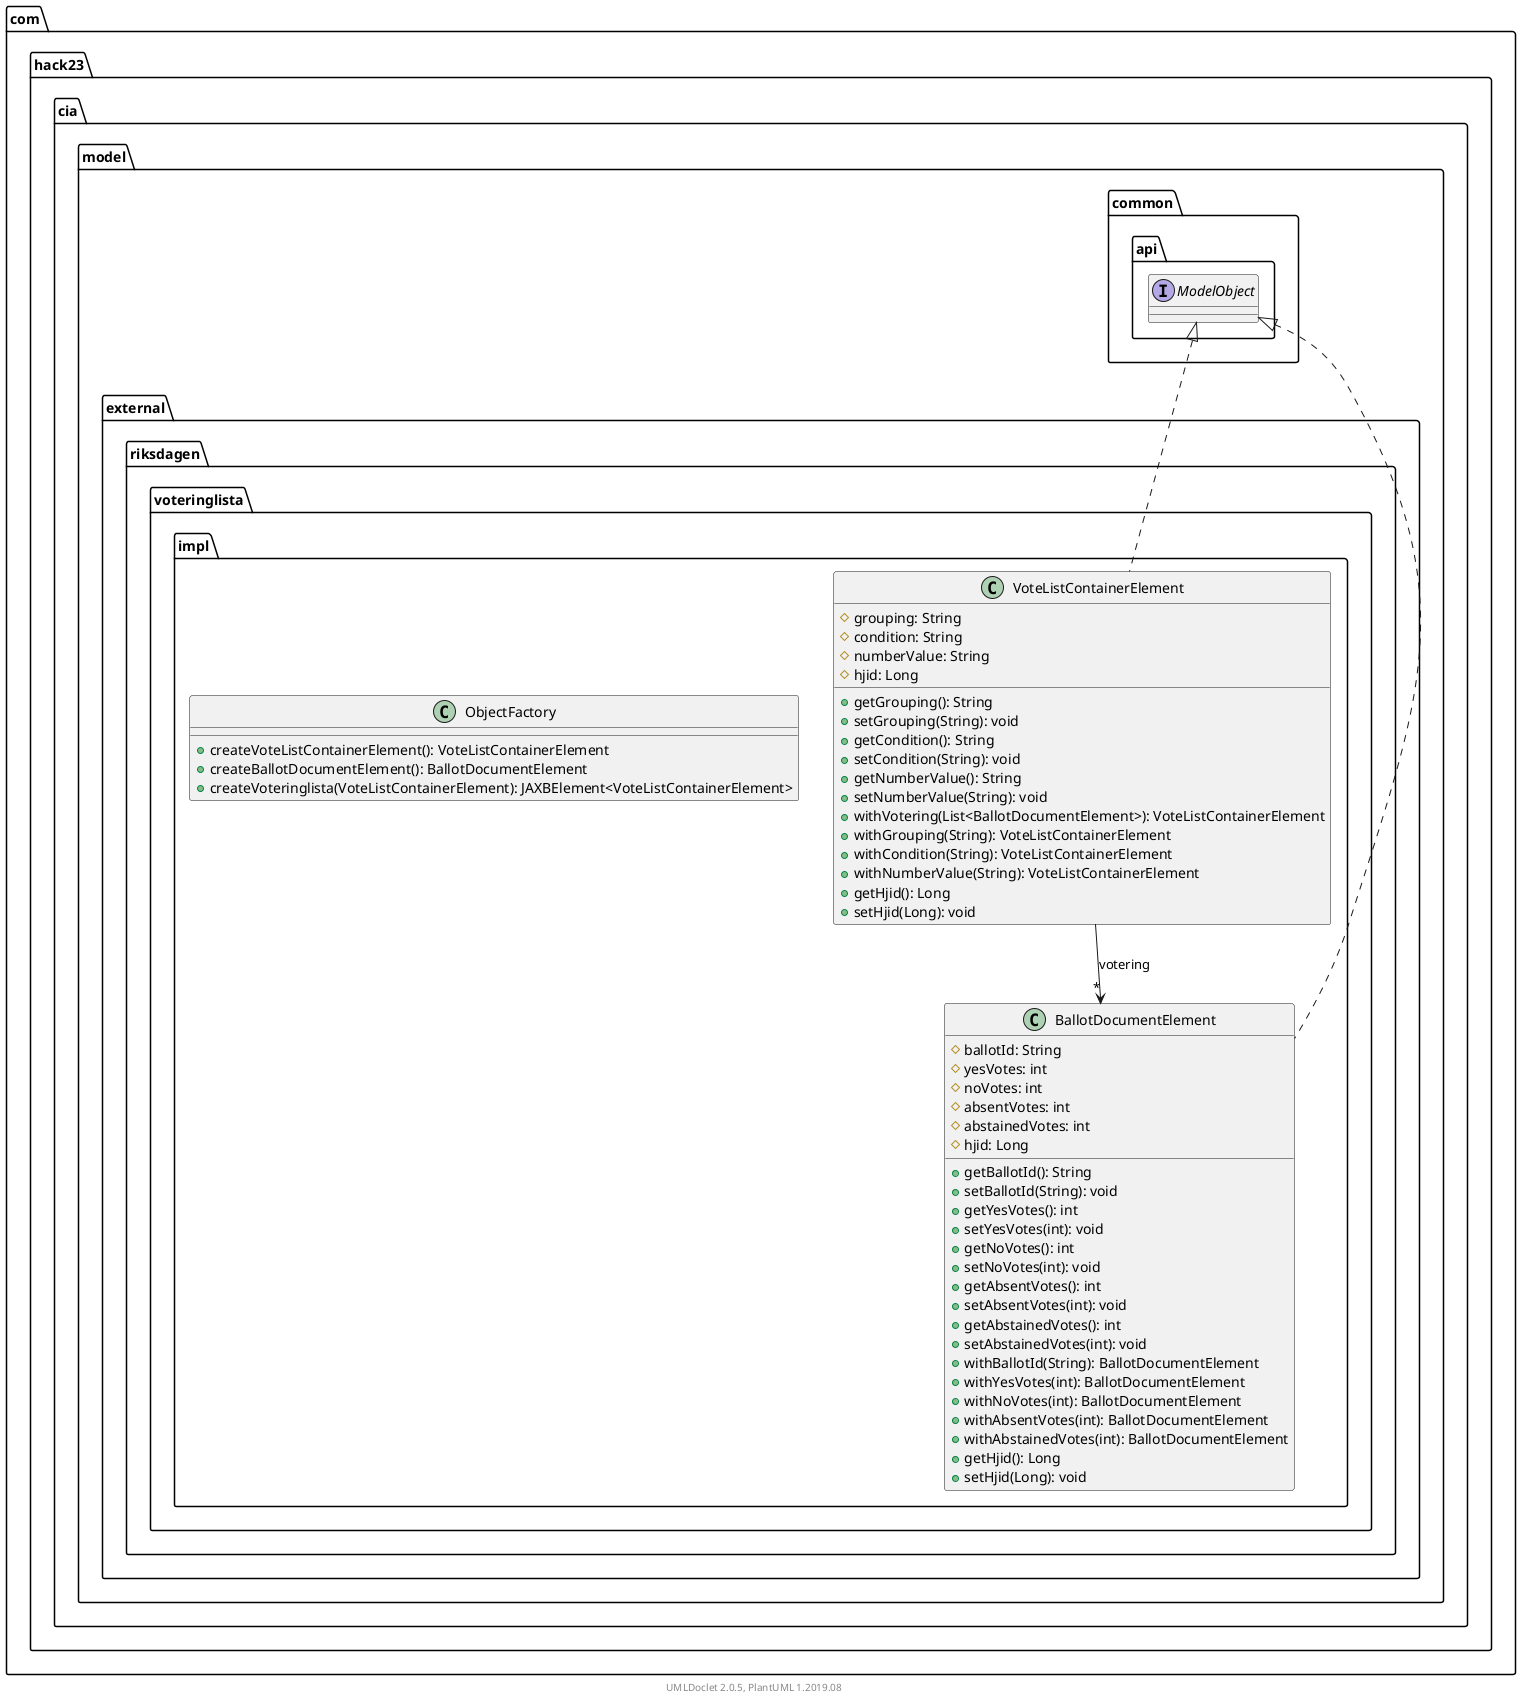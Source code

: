 @startuml
    namespace com.hack23.cia.model.external.riksdagen.voteringlista.impl {

        class VoteListContainerElement [[VoteListContainerElement.html]] {
            #grouping: String
            #condition: String
            #numberValue: String
            #hjid: Long
            +getGrouping(): String
            +setGrouping(String): void
            +getCondition(): String
            +setCondition(String): void
            +getNumberValue(): String
            +setNumberValue(String): void
            +withVotering(List<BallotDocumentElement>): VoteListContainerElement
            +withGrouping(String): VoteListContainerElement
            +withCondition(String): VoteListContainerElement
            +withNumberValue(String): VoteListContainerElement
            +getHjid(): Long
            +setHjid(Long): void
        }

        class BallotDocumentElement [[BallotDocumentElement.html]] {
            #ballotId: String
            #yesVotes: int
            #noVotes: int
            #absentVotes: int
            #abstainedVotes: int
            #hjid: Long
            +getBallotId(): String
            +setBallotId(String): void
            +getYesVotes(): int
            +setYesVotes(int): void
            +getNoVotes(): int
            +setNoVotes(int): void
            +getAbsentVotes(): int
            +setAbsentVotes(int): void
            +getAbstainedVotes(): int
            +setAbstainedVotes(int): void
            +withBallotId(String): BallotDocumentElement
            +withYesVotes(int): BallotDocumentElement
            +withNoVotes(int): BallotDocumentElement
            +withAbsentVotes(int): BallotDocumentElement
            +withAbstainedVotes(int): BallotDocumentElement
            +getHjid(): Long
            +setHjid(Long): void
        }

        class ObjectFactory [[ObjectFactory.html]] {
            +createVoteListContainerElement(): VoteListContainerElement
            +createBallotDocumentElement(): BallotDocumentElement
            +createVoteringlista(VoteListContainerElement): JAXBElement<VoteListContainerElement>
        }

        com.hack23.cia.model.common.api.ModelObject <|.. VoteListContainerElement
        VoteListContainerElement --> "*" BallotDocumentElement: votering
        com.hack23.cia.model.common.api.ModelObject <|.. BallotDocumentElement
    }

    namespace com.hack23.cia.model.common.api {
        interface ModelObject
    }

    center footer UMLDoclet 2.0.5, PlantUML 1.2019.08
@enduml

